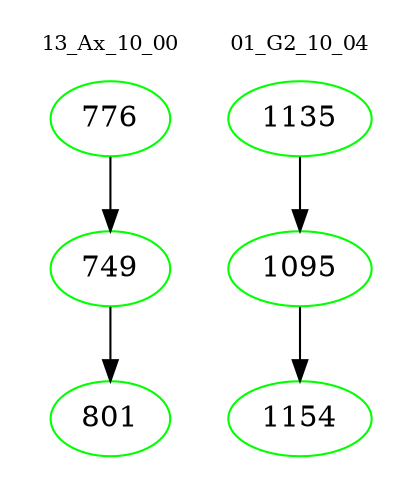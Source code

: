 digraph{
subgraph cluster_0 {
color = white
label = "13_Ax_10_00";
fontsize=10;
T0_776 [label="776", color="green"]
T0_776 -> T0_749 [color="black"]
T0_749 [label="749", color="green"]
T0_749 -> T0_801 [color="black"]
T0_801 [label="801", color="green"]
}
subgraph cluster_1 {
color = white
label = "01_G2_10_04";
fontsize=10;
T1_1135 [label="1135", color="green"]
T1_1135 -> T1_1095 [color="black"]
T1_1095 [label="1095", color="green"]
T1_1095 -> T1_1154 [color="black"]
T1_1154 [label="1154", color="green"]
}
}
